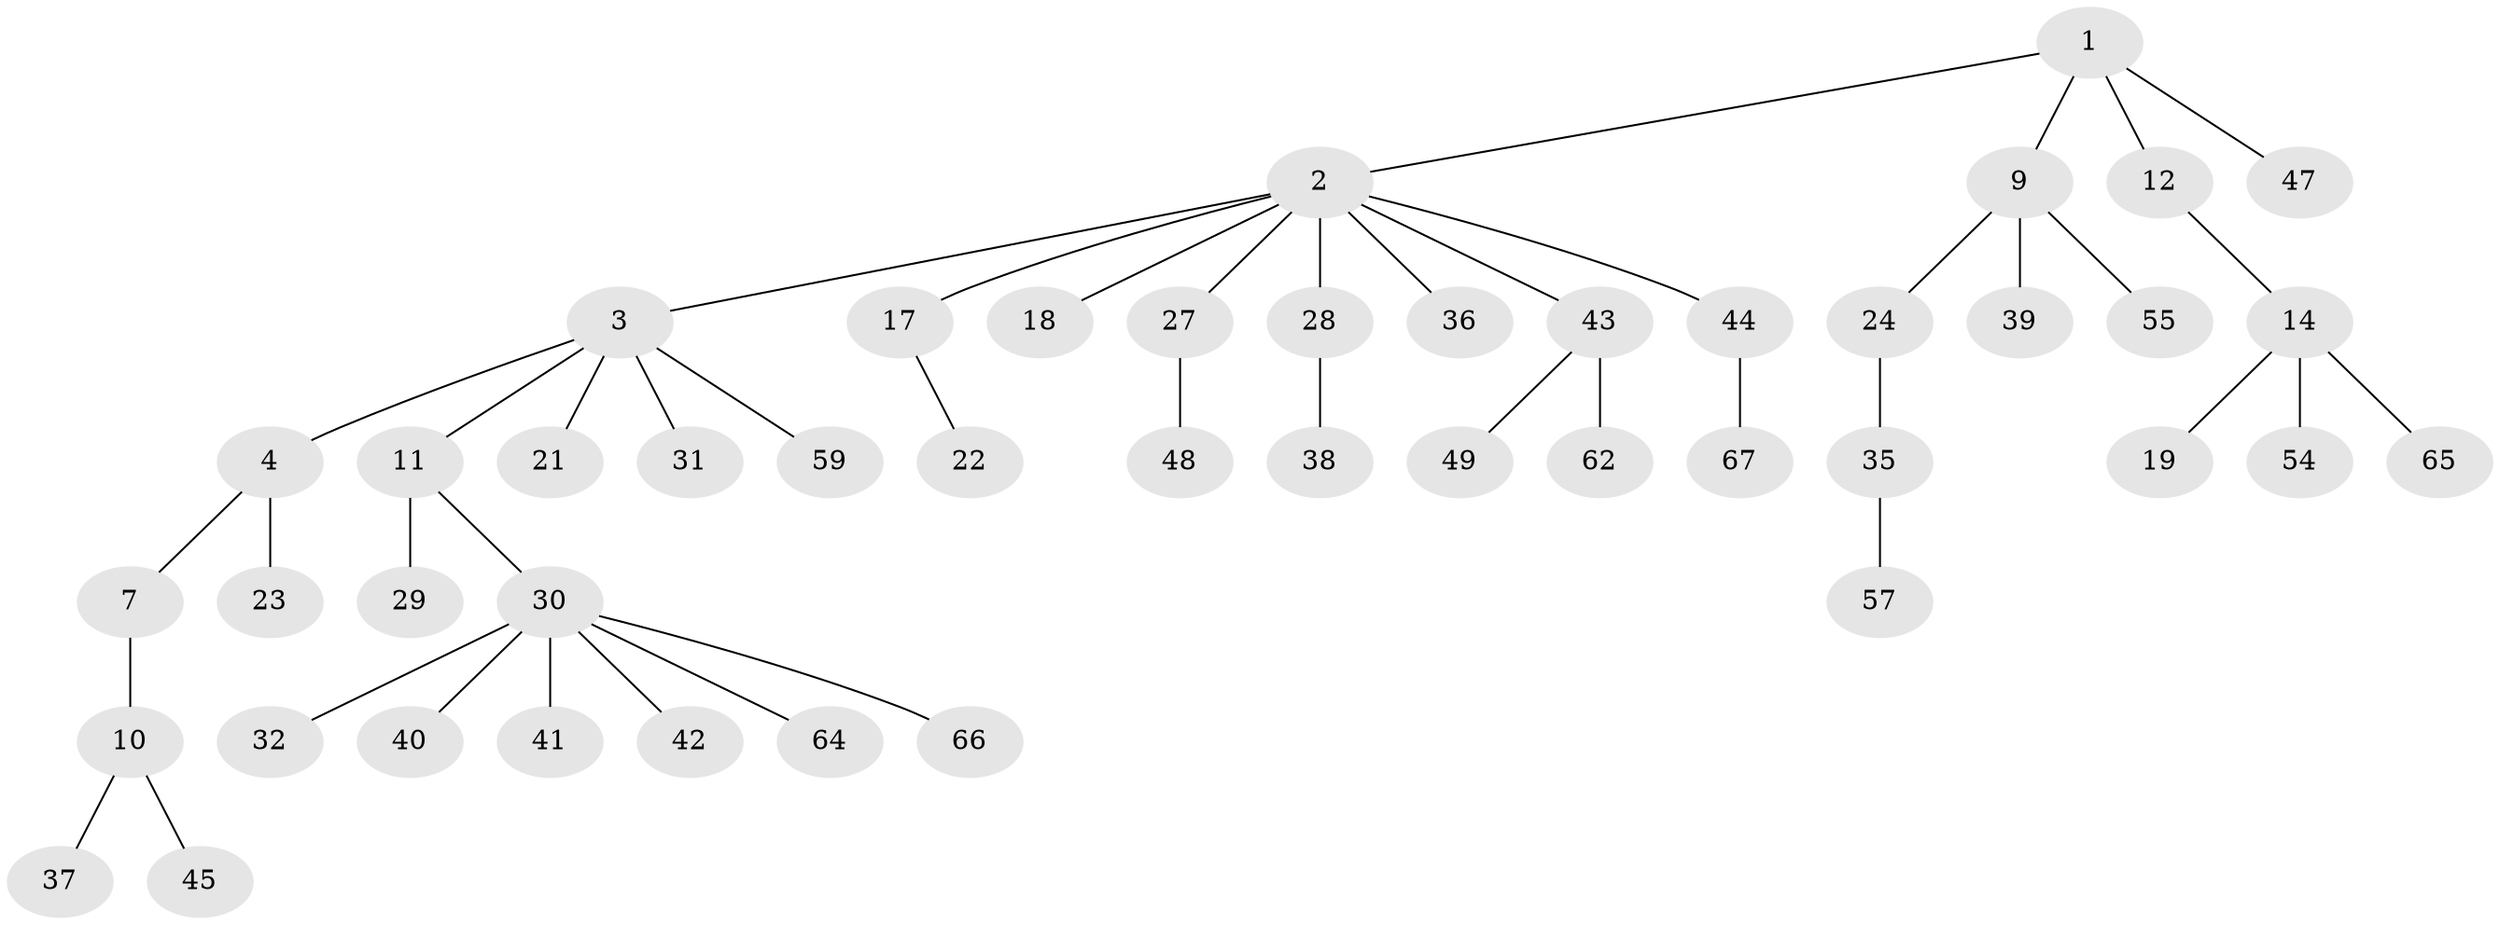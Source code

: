 // Generated by graph-tools (version 1.1) at 2025/52/02/27/25 19:52:12]
// undirected, 46 vertices, 45 edges
graph export_dot {
graph [start="1"]
  node [color=gray90,style=filled];
  1 [super="+8"];
  2 [super="+15"];
  3 [super="+6"];
  4 [super="+5"];
  7 [super="+52"];
  9 [super="+20"];
  10 [super="+61"];
  11 [super="+25"];
  12 [super="+13"];
  14 [super="+16"];
  17 [super="+26"];
  18;
  19;
  21;
  22;
  23;
  24 [super="+46"];
  27 [super="+34"];
  28;
  29;
  30 [super="+33"];
  31 [super="+60"];
  32;
  35 [super="+53"];
  36;
  37;
  38;
  39;
  40;
  41 [super="+58"];
  42 [super="+51"];
  43 [super="+63"];
  44 [super="+56"];
  45 [super="+50"];
  47;
  48;
  49;
  54;
  55;
  57;
  59;
  62;
  64;
  65;
  66;
  67;
  1 -- 2;
  1 -- 9;
  1 -- 12;
  1 -- 47;
  2 -- 3;
  2 -- 17;
  2 -- 27;
  2 -- 28;
  2 -- 43;
  2 -- 18;
  2 -- 36;
  2 -- 44;
  3 -- 4;
  3 -- 59;
  3 -- 11;
  3 -- 21;
  3 -- 31;
  4 -- 7;
  4 -- 23;
  7 -- 10;
  9 -- 24;
  9 -- 39;
  9 -- 55;
  10 -- 37;
  10 -- 45;
  11 -- 30;
  11 -- 29;
  12 -- 14;
  14 -- 19;
  14 -- 54;
  14 -- 65;
  17 -- 22;
  24 -- 35;
  27 -- 48;
  28 -- 38;
  30 -- 32;
  30 -- 41;
  30 -- 42;
  30 -- 66;
  30 -- 40;
  30 -- 64;
  35 -- 57;
  43 -- 49;
  43 -- 62;
  44 -- 67;
}

